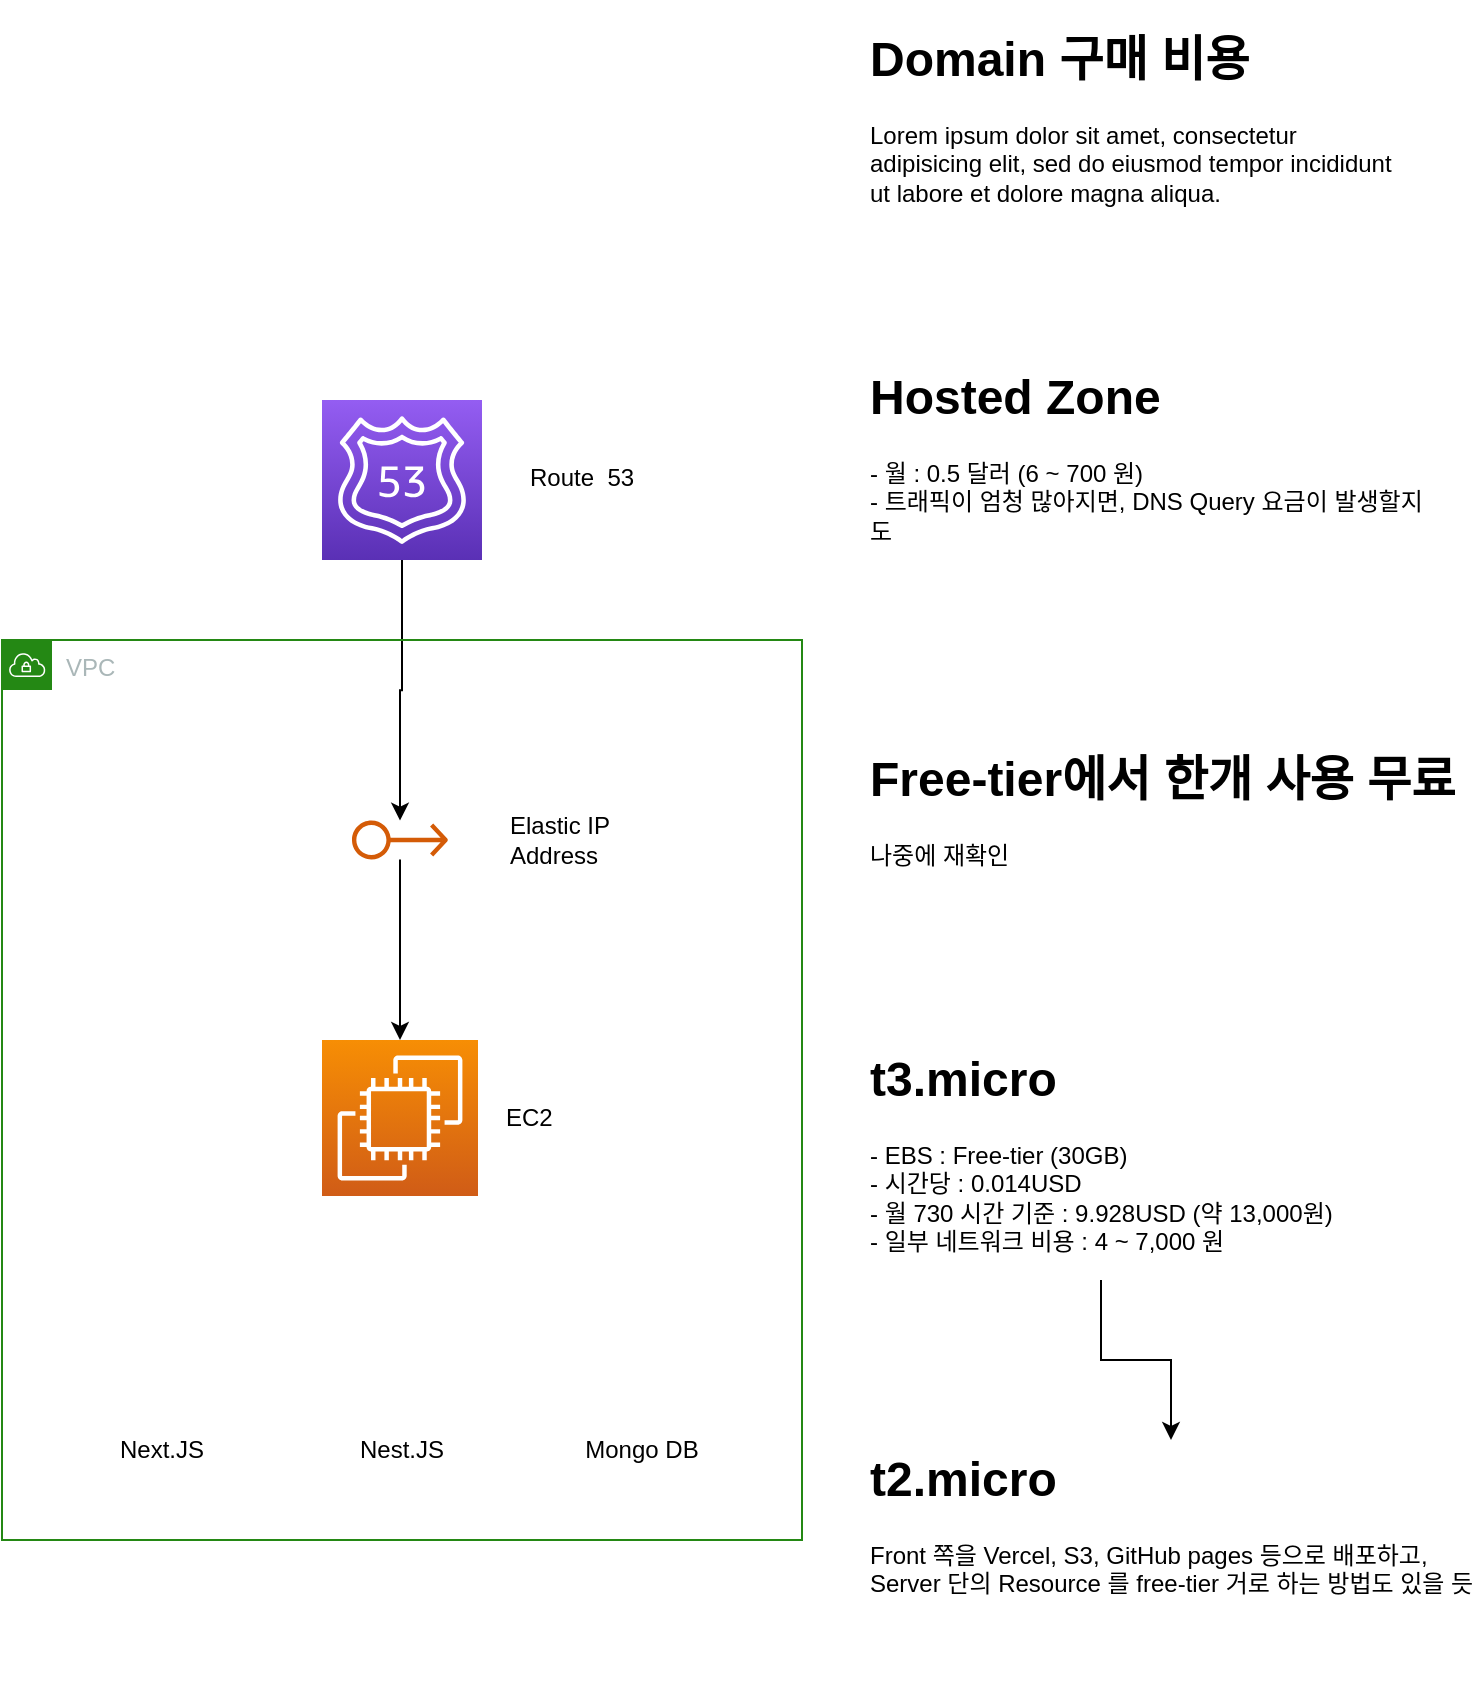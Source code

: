 <mxfile version="20.4.0" type="github"><diagram id="es14_rfdbNgEbXmRxW6r" name="페이지-1"><mxGraphModel dx="1288" dy="1305" grid="1" gridSize="10" guides="1" tooltips="1" connect="1" arrows="1" fold="1" page="1" pageScale="1" pageWidth="827" pageHeight="1169" math="0" shadow="0"><root><mxCell id="0"/><mxCell id="1" parent="0"/><mxCell id="SVIf_Yv8dDFxY-8pvKm4-9" style="edgeStyle=orthogonalEdgeStyle;rounded=0;orthogonalLoop=1;jettySize=auto;html=1;" edge="1" parent="1" source="SVIf_Yv8dDFxY-8pvKm4-1" target="SVIf_Yv8dDFxY-8pvKm4-5"><mxGeometry relative="1" as="geometry"/></mxCell><mxCell id="SVIf_Yv8dDFxY-8pvKm4-1" value="" style="sketch=0;points=[[0,0,0],[0.25,0,0],[0.5,0,0],[0.75,0,0],[1,0,0],[0,1,0],[0.25,1,0],[0.5,1,0],[0.75,1,0],[1,1,0],[0,0.25,0],[0,0.5,0],[0,0.75,0],[1,0.25,0],[1,0.5,0],[1,0.75,0]];outlineConnect=0;fontColor=#232F3E;gradientColor=#945DF2;gradientDirection=north;fillColor=#5A30B5;strokeColor=#ffffff;dashed=0;verticalLabelPosition=bottom;verticalAlign=top;align=center;html=1;fontSize=12;fontStyle=0;aspect=fixed;shape=mxgraph.aws4.resourceIcon;resIcon=mxgraph.aws4.route_53;" vertex="1" parent="1"><mxGeometry x="203" y="220" width="80" height="80" as="geometry"/></mxCell><mxCell id="SVIf_Yv8dDFxY-8pvKm4-2" value="VPC" style="points=[[0,0],[0.25,0],[0.5,0],[0.75,0],[1,0],[1,0.25],[1,0.5],[1,0.75],[1,1],[0.75,1],[0.5,1],[0.25,1],[0,1],[0,0.75],[0,0.5],[0,0.25]];outlineConnect=0;gradientColor=none;html=1;whiteSpace=wrap;fontSize=12;fontStyle=0;container=1;pointerEvents=0;collapsible=0;recursiveResize=0;shape=mxgraph.aws4.group;grIcon=mxgraph.aws4.group_vpc;strokeColor=#248814;fillColor=none;verticalAlign=top;align=left;spacingLeft=30;fontColor=#AAB7B8;dashed=0;" vertex="1" parent="1"><mxGeometry x="43" y="340" width="400" height="450" as="geometry"/></mxCell><mxCell id="SVIf_Yv8dDFxY-8pvKm4-10" style="edgeStyle=orthogonalEdgeStyle;rounded=0;orthogonalLoop=1;jettySize=auto;html=1;" edge="1" parent="SVIf_Yv8dDFxY-8pvKm4-2" source="SVIf_Yv8dDFxY-8pvKm4-5" target="SVIf_Yv8dDFxY-8pvKm4-6"><mxGeometry relative="1" as="geometry"/></mxCell><mxCell id="SVIf_Yv8dDFxY-8pvKm4-5" value="" style="sketch=0;outlineConnect=0;fontColor=#232F3E;gradientColor=none;fillColor=#D45B07;strokeColor=none;dashed=0;verticalLabelPosition=bottom;verticalAlign=top;align=center;html=1;fontSize=12;fontStyle=0;aspect=fixed;pointerEvents=1;shape=mxgraph.aws4.elastic_ip_address;" vertex="1" parent="SVIf_Yv8dDFxY-8pvKm4-2"><mxGeometry x="175" y="90" width="48" height="20" as="geometry"/></mxCell><mxCell id="SVIf_Yv8dDFxY-8pvKm4-6" value="" style="sketch=0;points=[[0,0,0],[0.25,0,0],[0.5,0,0],[0.75,0,0],[1,0,0],[0,1,0],[0.25,1,0],[0.5,1,0],[0.75,1,0],[1,1,0],[0,0.25,0],[0,0.5,0],[0,0.75,0],[1,0.25,0],[1,0.5,0],[1,0.75,0]];outlineConnect=0;fontColor=#232F3E;gradientColor=#F78E04;gradientDirection=north;fillColor=#D05C17;strokeColor=#ffffff;dashed=0;verticalLabelPosition=bottom;verticalAlign=top;align=center;html=1;fontSize=12;fontStyle=0;aspect=fixed;shape=mxgraph.aws4.resourceIcon;resIcon=mxgraph.aws4.ec2;" vertex="1" parent="SVIf_Yv8dDFxY-8pvKm4-2"><mxGeometry x="160" y="200" width="78" height="78" as="geometry"/></mxCell><mxCell id="SVIf_Yv8dDFxY-8pvKm4-12" value="Elastic IP&lt;br&gt;Address" style="text;html=1;strokeColor=none;fillColor=none;align=left;verticalAlign=middle;whiteSpace=wrap;rounded=0;" vertex="1" parent="SVIf_Yv8dDFxY-8pvKm4-2"><mxGeometry x="252" y="85" width="60" height="30" as="geometry"/></mxCell><mxCell id="SVIf_Yv8dDFxY-8pvKm4-14" value="EC2" style="text;html=1;strokeColor=none;fillColor=none;align=left;verticalAlign=middle;whiteSpace=wrap;rounded=0;" vertex="1" parent="SVIf_Yv8dDFxY-8pvKm4-2"><mxGeometry x="250" y="224" width="60" height="30" as="geometry"/></mxCell><mxCell id="SVIf_Yv8dDFxY-8pvKm4-17" value="" style="shape=image;html=1;verticalAlign=top;verticalLabelPosition=bottom;labelBackgroundColor=#ffffff;imageAspect=0;aspect=fixed;image=https://cdn1.iconfinder.com/data/icons/unicons-line-vol-3/24/docker-128.png" vertex="1" parent="SVIf_Yv8dDFxY-8pvKm4-2"><mxGeometry x="30" y="300" width="100" height="100" as="geometry"/></mxCell><mxCell id="SVIf_Yv8dDFxY-8pvKm4-18" value="" style="shape=image;html=1;verticalAlign=top;verticalLabelPosition=bottom;labelBackgroundColor=#ffffff;imageAspect=0;aspect=fixed;image=https://cdn1.iconfinder.com/data/icons/unicons-line-vol-3/24/docker-128.png" vertex="1" parent="SVIf_Yv8dDFxY-8pvKm4-2"><mxGeometry x="149" y="300" width="100" height="100" as="geometry"/></mxCell><mxCell id="SVIf_Yv8dDFxY-8pvKm4-19" value="" style="shape=image;html=1;verticalAlign=top;verticalLabelPosition=bottom;labelBackgroundColor=#ffffff;imageAspect=0;aspect=fixed;image=https://cdn1.iconfinder.com/data/icons/unicons-line-vol-3/24/docker-128.png" vertex="1" parent="SVIf_Yv8dDFxY-8pvKm4-2"><mxGeometry x="270" y="300" width="100" height="100" as="geometry"/></mxCell><mxCell id="SVIf_Yv8dDFxY-8pvKm4-20" value="Next.JS" style="text;html=1;strokeColor=none;fillColor=none;align=center;verticalAlign=middle;whiteSpace=wrap;rounded=0;" vertex="1" parent="SVIf_Yv8dDFxY-8pvKm4-2"><mxGeometry x="50" y="390" width="60" height="30" as="geometry"/></mxCell><mxCell id="SVIf_Yv8dDFxY-8pvKm4-21" value="Nest.JS" style="text;html=1;strokeColor=none;fillColor=none;align=center;verticalAlign=middle;whiteSpace=wrap;rounded=0;" vertex="1" parent="SVIf_Yv8dDFxY-8pvKm4-2"><mxGeometry x="170" y="390" width="60" height="30" as="geometry"/></mxCell><mxCell id="SVIf_Yv8dDFxY-8pvKm4-22" value="Mongo DB" style="text;html=1;strokeColor=none;fillColor=none;align=center;verticalAlign=middle;whiteSpace=wrap;rounded=0;" vertex="1" parent="SVIf_Yv8dDFxY-8pvKm4-2"><mxGeometry x="290" y="390" width="60" height="30" as="geometry"/></mxCell><mxCell id="SVIf_Yv8dDFxY-8pvKm4-13" value="Route&amp;nbsp; 53" style="text;html=1;strokeColor=none;fillColor=none;align=left;verticalAlign=middle;whiteSpace=wrap;rounded=0;" vertex="1" parent="1"><mxGeometry x="305" y="244" width="60" height="30" as="geometry"/></mxCell><mxCell id="SVIf_Yv8dDFxY-8pvKm4-30" value="" style="edgeStyle=orthogonalEdgeStyle;rounded=0;orthogonalLoop=1;jettySize=auto;html=1;" edge="1" parent="1" source="SVIf_Yv8dDFxY-8pvKm4-24" target="SVIf_Yv8dDFxY-8pvKm4-29"><mxGeometry relative="1" as="geometry"/></mxCell><mxCell id="SVIf_Yv8dDFxY-8pvKm4-24" value="&lt;h1&gt;t3.micro&lt;/h1&gt;&lt;p&gt;- EBS : Free-tier (30GB)&lt;br&gt;- 시간당 : 0.014USD&lt;br&gt;&lt;span style=&quot;background-color: initial;&quot;&gt;- 월 730 시간 기준 : 9.928USD (약 13,000원)&lt;br&gt;&lt;/span&gt;&lt;span style=&quot;background-color: initial;&quot;&gt;- 일부 네트워크 비용 : 4 ~ 7,000 원&lt;/span&gt;&lt;/p&gt;" style="text;html=1;strokeColor=none;fillColor=none;spacing=5;spacingTop=-20;whiteSpace=wrap;overflow=hidden;rounded=0;" vertex="1" parent="1"><mxGeometry x="472" y="540" width="241" height="120" as="geometry"/></mxCell><mxCell id="SVIf_Yv8dDFxY-8pvKm4-25" value="&lt;h1&gt;Domain 구매 비용&lt;/h1&gt;&lt;p&gt;Lorem ipsum dolor sit amet, consectetur adipisicing elit, sed do eiusmod tempor incididunt ut labore et dolore magna aliqua.&lt;/p&gt;" style="text;html=1;strokeColor=none;fillColor=none;spacing=5;spacingTop=-20;whiteSpace=wrap;overflow=hidden;rounded=0;" vertex="1" parent="1"><mxGeometry x="472" y="30" width="280" height="120" as="geometry"/></mxCell><mxCell id="SVIf_Yv8dDFxY-8pvKm4-26" value="&lt;h1&gt;Free-tier에서 한개 사용 무료&lt;/h1&gt;&lt;p&gt;나중에 재확인&lt;/p&gt;" style="text;html=1;strokeColor=none;fillColor=none;spacing=5;spacingTop=-20;whiteSpace=wrap;overflow=hidden;rounded=0;" vertex="1" parent="1"><mxGeometry x="472" y="390" width="311" height="120" as="geometry"/></mxCell><mxCell id="SVIf_Yv8dDFxY-8pvKm4-27" value="&lt;h1&gt;Hosted Zone&lt;/h1&gt;&lt;p&gt;- 월 : 0.5 달러 (6 ~ 700 원)&lt;br&gt;- 트래픽이 엄청 많아지면, DNS Query 요금이 발생할지도&lt;br&gt;&lt;/p&gt;" style="text;html=1;strokeColor=none;fillColor=none;spacing=5;spacingTop=-20;whiteSpace=wrap;overflow=hidden;rounded=0;" vertex="1" parent="1"><mxGeometry x="472" y="199" width="291" height="120" as="geometry"/></mxCell><mxCell id="SVIf_Yv8dDFxY-8pvKm4-29" value="&lt;h1&gt;t2.micro&lt;/h1&gt;&lt;p&gt;Front 쪽을 Vercel, S3, GitHub pages 등으로 배포하고,&lt;br&gt;&lt;span style=&quot;background-color: initial;&quot;&gt;Server 단의 Resource 를 free-tier 거로 하는 방법도 있을 듯&lt;/span&gt;&lt;/p&gt;" style="text;html=1;strokeColor=none;fillColor=none;spacing=5;spacingTop=-20;whiteSpace=wrap;overflow=hidden;rounded=0;" vertex="1" parent="1"><mxGeometry x="472" y="740" width="311" height="120" as="geometry"/></mxCell></root></mxGraphModel></diagram></mxfile>
